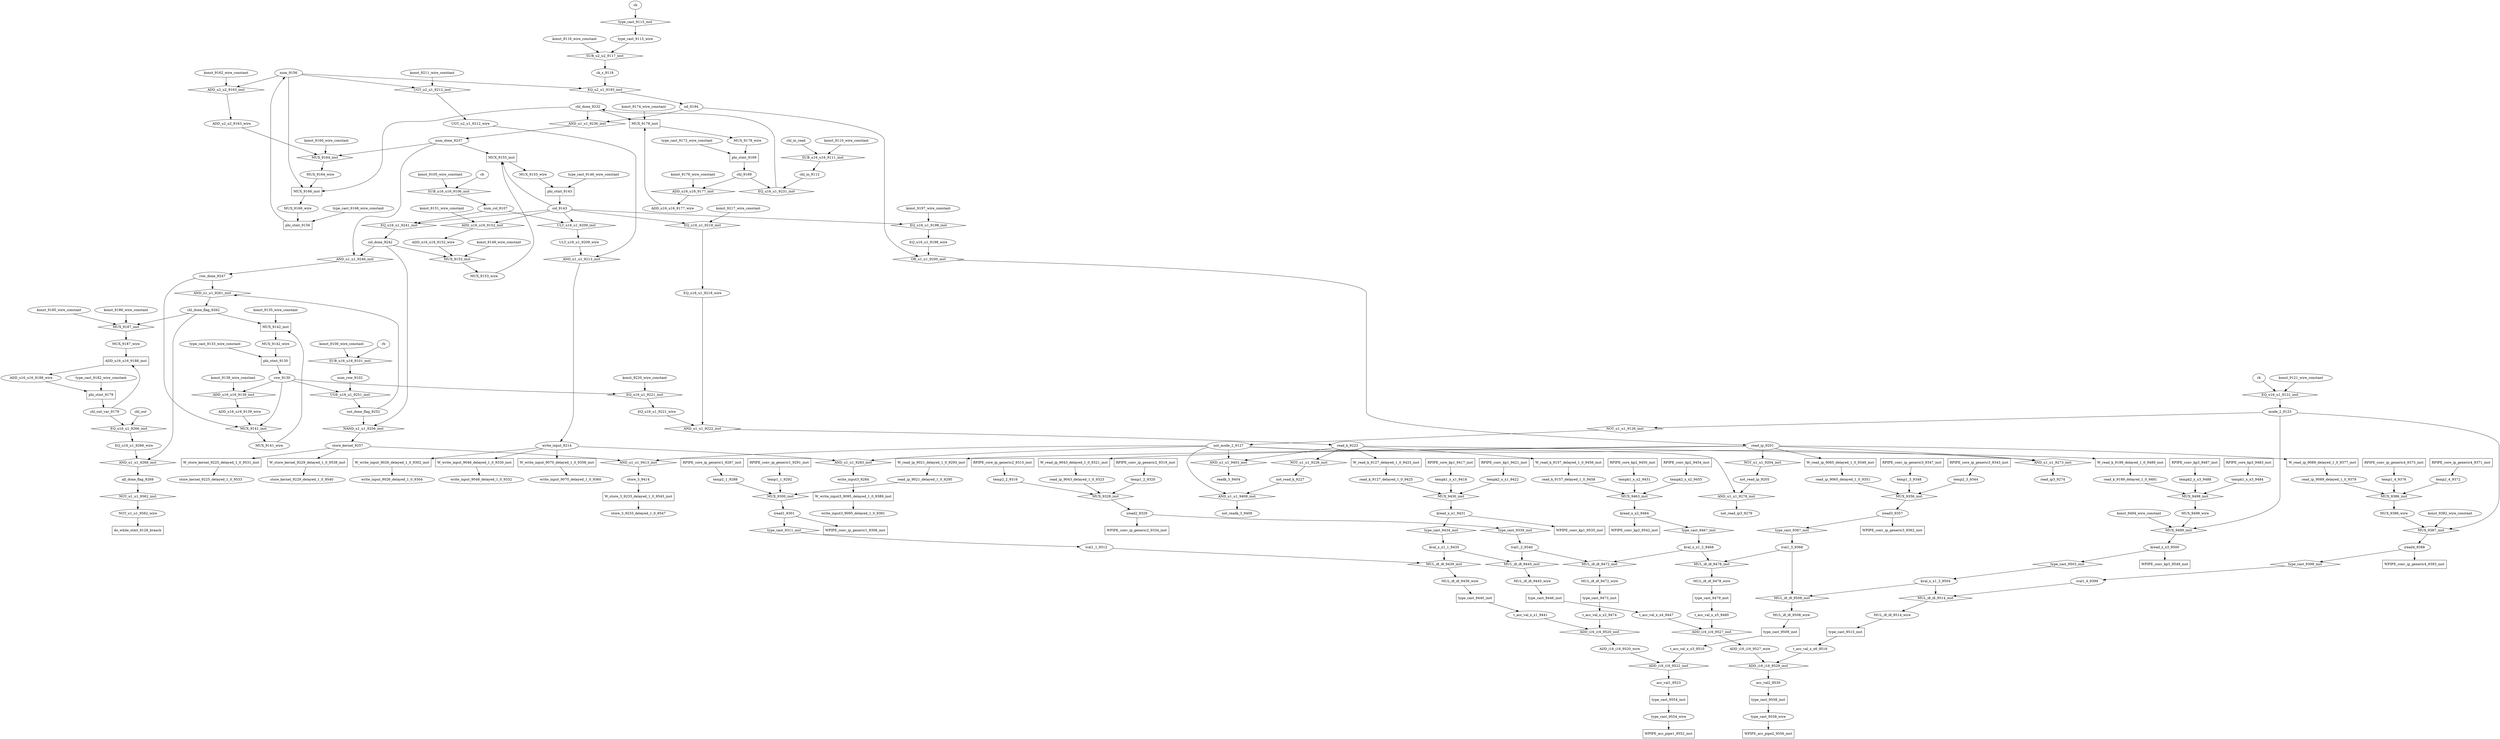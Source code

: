 digraph data_path {
  ADD_i16_i16_9520_wire [shape=ellipse];
  ADD_i16_i16_9527_wire [shape=ellipse];
  ADD_u16_u16_9139_wire [shape=ellipse];
  ADD_u16_u16_9152_wire [shape=ellipse];
  ADD_u16_u16_9177_wire [shape=ellipse];
  ADD_u16_u16_9188_wire [shape=ellipse];
  ADD_u2_u2_9163_wire [shape=ellipse];
  EQ_u16_u1_9198_wire [shape=ellipse];
  EQ_u16_u1_9218_wire [shape=ellipse];
  EQ_u16_u1_9221_wire [shape=ellipse];
  EQ_u16_u1_9266_wire [shape=ellipse];
  MUL_i8_i8_9439_wire [shape=ellipse];
  MUL_i8_i8_9445_wire [shape=ellipse];
  MUL_i8_i8_9472_wire [shape=ellipse];
  MUL_i8_i8_9478_wire [shape=ellipse];
  MUL_i8_i8_9508_wire [shape=ellipse];
  MUL_i8_i8_9514_wire [shape=ellipse];
  MUX_9141_wire [shape=ellipse];
  MUX_9142_wire [shape=ellipse];
  MUX_9153_wire [shape=ellipse];
  MUX_9155_wire [shape=ellipse];
  MUX_9164_wire [shape=ellipse];
  MUX_9166_wire [shape=ellipse];
  MUX_9178_wire [shape=ellipse];
  MUX_9187_wire [shape=ellipse];
  MUX_9386_wire [shape=ellipse];
  MUX_9498_wire [shape=ellipse];
  NOT_u1_u1_9562_wire [shape=ellipse];
  UGT_u2_u1_9212_wire [shape=ellipse];
  ULT_u16_u1_9209_wire [shape=ellipse];
  acc_val1_9523 [shape=ellipse];
  acc_val2_9530 [shape=ellipse];
  all_done_flag_9269 [shape=ellipse];
  chl_9169 [shape=ellipse];
  chl_done_9232 [shape=ellipse];
  chl_done_flag_9262 [shape=ellipse];
  chl_in_9112 [shape=ellipse];
  chl_out_var_9179 [shape=ellipse];
  ck_s_9118 [shape=ellipse];
  col_9143 [shape=ellipse];
  col_done_9242 [shape=ellipse];
  iread1_9301 [shape=ellipse];
  iread2_9329 [shape=ellipse];
  iread3_9357 [shape=ellipse];
  iread4_9388 [shape=ellipse];
  ival1_1_9312 [shape=ellipse];
  ival1_2_9340 [shape=ellipse];
  ival1_3_9368 [shape=ellipse];
  ival1_4_9399 [shape=ellipse];
  konst_9100_wire_constant [shape=ellipse];
  konst_9105_wire_constant [shape=ellipse];
  konst_9110_wire_constant [shape=ellipse];
  konst_9116_wire_constant [shape=ellipse];
  konst_9121_wire_constant [shape=ellipse];
  konst_9135_wire_constant [shape=ellipse];
  konst_9138_wire_constant [shape=ellipse];
  konst_9149_wire_constant [shape=ellipse];
  konst_9151_wire_constant [shape=ellipse];
  konst_9160_wire_constant [shape=ellipse];
  konst_9162_wire_constant [shape=ellipse];
  konst_9174_wire_constant [shape=ellipse];
  konst_9176_wire_constant [shape=ellipse];
  konst_9185_wire_constant [shape=ellipse];
  konst_9186_wire_constant [shape=ellipse];
  konst_9197_wire_constant [shape=ellipse];
  konst_9211_wire_constant [shape=ellipse];
  konst_9217_wire_constant [shape=ellipse];
  konst_9220_wire_constant [shape=ellipse];
  konst_9382_wire_constant [shape=ellipse];
  konst_9494_wire_constant [shape=ellipse];
  kread_x_x1_9431 [shape=ellipse];
  kread_x_x2_9464 [shape=ellipse];
  kread_x_x3_9500 [shape=ellipse];
  kval_x_x1_1_9435 [shape=ellipse];
  kval_x_x1_2_9468 [shape=ellipse];
  kval_x_x1_3_9504 [shape=ellipse];
  mode_2_9123 [shape=ellipse];
  nd_9194 [shape=ellipse];
  not_mode_2_9127 [shape=ellipse];
  not_read_ip3_9279 [shape=ellipse];
  not_read_ip_9205 [shape=ellipse];
  not_read_k_9227 [shape=ellipse];
  not_readk_3_9409 [shape=ellipse];
  num_9156 [shape=ellipse];
  num_col_9107 [shape=ellipse];
  num_done_9237 [shape=ellipse];
  num_row_9102 [shape=ellipse];
  out_done_flag_9252 [shape=ellipse];
  read_ip3_9274 [shape=ellipse];
  read_ip_9021_delayed_1_0_9295 [shape=ellipse];
  read_ip_9043_delayed_1_0_9323 [shape=ellipse];
  read_ip_9065_delayed_1_0_9351 [shape=ellipse];
  read_ip_9089_delayed_1_0_9379 [shape=ellipse];
  read_ip_9201 [shape=ellipse];
  read_k_9127_delayed_1_0_9425 [shape=ellipse];
  read_k_9157_delayed_1_0_9458 [shape=ellipse];
  read_k_9189_delayed_1_0_9491 [shape=ellipse];
  read_k_9223 [shape=ellipse];
  readk_3_9404 [shape=ellipse];
  row_9130 [shape=ellipse];
  row_done_9247 [shape=ellipse];
  store_3_9233_delayed_1_0_9547 [shape=ellipse];
  store_3_9414 [shape=ellipse];
  store_kernel_9225_delayed_1_0_9533 [shape=ellipse];
  store_kernel_9229_delayed_1_0_9540 [shape=ellipse];
  store_kernel_9257 [shape=ellipse];
  t_acc_val_x_x1_9441 [shape=ellipse];
  t_acc_val_x_x2_9474 [shape=ellipse];
  t_acc_val_x_x3_9510 [shape=ellipse];
  t_acc_val_x_x4_9447 [shape=ellipse];
  t_acc_val_x_x5_9480 [shape=ellipse];
  t_acc_val_x_x6_9516 [shape=ellipse];
  temp1_1_9292 [shape=ellipse];
  temp1_2_9320 [shape=ellipse];
  temp1_3_9348 [shape=ellipse];
  temp1_4_9376 [shape=ellipse];
  temp2_1_9288 [shape=ellipse];
  temp2_2_9316 [shape=ellipse];
  temp2_3_9344 [shape=ellipse];
  temp2_4_9372 [shape=ellipse];
  tempk1_x_x1_9418 [shape=ellipse];
  tempk1_x_x2_9451 [shape=ellipse];
  tempk1_x_x3_9484 [shape=ellipse];
  tempk2_x_x1_9422 [shape=ellipse];
  tempk2_x_x2_9455 [shape=ellipse];
  tempk2_x_x3_9488 [shape=ellipse];
  type_cast_9115_wire [shape=ellipse];
  type_cast_9133_wire_constant [shape=ellipse];
  type_cast_9146_wire_constant [shape=ellipse];
  type_cast_9168_wire_constant [shape=ellipse];
  type_cast_9172_wire_constant [shape=ellipse];
  type_cast_9182_wire_constant [shape=ellipse];
  type_cast_9554_wire [shape=ellipse];
  type_cast_9558_wire [shape=ellipse];
  write_input3_9095_delayed_1_0_9391 [shape=ellipse];
  write_input3_9284 [shape=ellipse];
  write_input_9026_delayed_1_0_9304 [shape=ellipse];
  write_input_9048_delayed_1_0_9332 [shape=ellipse];
  write_input_9070_delayed_1_0_9360 [shape=ellipse];
  write_input_9214 [shape=ellipse];
  ADD_i16_i16_9520_inst [shape=diamond];
t_acc_val_x_x1_9441  -> ADD_i16_i16_9520_inst;
t_acc_val_x_x2_9474  -> ADD_i16_i16_9520_inst;
ADD_i16_i16_9520_inst -> ADD_i16_i16_9520_wire;
  ADD_i16_i16_9522_inst [shape=diamond];
ADD_i16_i16_9520_wire  -> ADD_i16_i16_9522_inst;
t_acc_val_x_x3_9510  -> ADD_i16_i16_9522_inst;
ADD_i16_i16_9522_inst -> acc_val1_9523;
  ADD_i16_i16_9527_inst [shape=diamond];
t_acc_val_x_x4_9447  -> ADD_i16_i16_9527_inst;
t_acc_val_x_x5_9480  -> ADD_i16_i16_9527_inst;
ADD_i16_i16_9527_inst -> ADD_i16_i16_9527_wire;
  ADD_i16_i16_9529_inst [shape=diamond];
ADD_i16_i16_9527_wire  -> ADD_i16_i16_9529_inst;
t_acc_val_x_x6_9516  -> ADD_i16_i16_9529_inst;
ADD_i16_i16_9529_inst -> acc_val2_9530;
  ADD_u16_u16_9139_inst [shape=diamond];
row_9130  -> ADD_u16_u16_9139_inst;
konst_9138_wire_constant  -> ADD_u16_u16_9139_inst;
ADD_u16_u16_9139_inst -> ADD_u16_u16_9139_wire;
  ADD_u16_u16_9152_inst [shape=diamond];
col_9143  -> ADD_u16_u16_9152_inst;
konst_9151_wire_constant  -> ADD_u16_u16_9152_inst;
ADD_u16_u16_9152_inst -> ADD_u16_u16_9152_wire;
  ADD_u16_u16_9177_inst [shape=diamond];
chl_9169  -> ADD_u16_u16_9177_inst;
konst_9176_wire_constant  -> ADD_u16_u16_9177_inst;
ADD_u16_u16_9177_inst -> ADD_u16_u16_9177_wire;
  ADD_u16_u16_9188_inst [shape=rectangle];
chl_out_var_9179  -> ADD_u16_u16_9188_inst;
MUX_9187_wire  -> ADD_u16_u16_9188_inst;
ADD_u16_u16_9188_inst -> ADD_u16_u16_9188_wire;
  ADD_u2_u2_9163_inst [shape=diamond];
num_9156  -> ADD_u2_u2_9163_inst;
konst_9162_wire_constant  -> ADD_u2_u2_9163_inst;
ADD_u2_u2_9163_inst -> ADD_u2_u2_9163_wire;
  AND_u1_u1_9213_inst [shape=diamond];
ULT_u16_u1_9209_wire  -> AND_u1_u1_9213_inst;
UGT_u2_u1_9212_wire  -> AND_u1_u1_9213_inst;
AND_u1_u1_9213_inst -> write_input_9214;
  AND_u1_u1_9222_inst [shape=diamond];
EQ_u16_u1_9218_wire  -> AND_u1_u1_9222_inst;
EQ_u16_u1_9221_wire  -> AND_u1_u1_9222_inst;
AND_u1_u1_9222_inst -> read_k_9223;
  AND_u1_u1_9236_inst [shape=diamond];
nd_9194  -> AND_u1_u1_9236_inst;
chl_done_9232  -> AND_u1_u1_9236_inst;
AND_u1_u1_9236_inst -> num_done_9237;
  AND_u1_u1_9246_inst [shape=diamond];
col_done_9242  -> AND_u1_u1_9246_inst;
num_done_9237  -> AND_u1_u1_9246_inst;
AND_u1_u1_9246_inst -> row_done_9247;
  AND_u1_u1_9261_inst [shape=diamond];
out_done_flag_9252  -> AND_u1_u1_9261_inst;
row_done_9247  -> AND_u1_u1_9261_inst;
AND_u1_u1_9261_inst -> chl_done_flag_9262;
  AND_u1_u1_9268_inst [shape=diamond];
EQ_u16_u1_9266_wire  -> AND_u1_u1_9268_inst;
chl_done_flag_9262  -> AND_u1_u1_9268_inst;
AND_u1_u1_9268_inst -> all_done_flag_9269;
  AND_u1_u1_9273_inst [shape=diamond];
not_mode_2_9127  -> AND_u1_u1_9273_inst;
read_ip_9201  -> AND_u1_u1_9273_inst;
AND_u1_u1_9273_inst -> read_ip3_9274;
  AND_u1_u1_9278_inst [shape=diamond];
not_mode_2_9127  -> AND_u1_u1_9278_inst;
not_read_ip_9205  -> AND_u1_u1_9278_inst;
AND_u1_u1_9278_inst -> not_read_ip3_9279;
  AND_u1_u1_9283_inst [shape=diamond];
write_input_9214  -> AND_u1_u1_9283_inst;
not_mode_2_9127  -> AND_u1_u1_9283_inst;
AND_u1_u1_9283_inst -> write_input3_9284;
  AND_u1_u1_9403_inst [shape=diamond];
read_k_9223  -> AND_u1_u1_9403_inst;
not_mode_2_9127  -> AND_u1_u1_9403_inst;
AND_u1_u1_9403_inst -> readk_3_9404;
  AND_u1_u1_9408_inst [shape=diamond];
not_read_k_9227  -> AND_u1_u1_9408_inst;
not_mode_2_9127  -> AND_u1_u1_9408_inst;
AND_u1_u1_9408_inst -> not_readk_3_9409;
  AND_u1_u1_9413_inst [shape=diamond];
store_kernel_9257  -> AND_u1_u1_9413_inst;
not_mode_2_9127  -> AND_u1_u1_9413_inst;
AND_u1_u1_9413_inst -> store_3_9414;
  EQ_u16_u1_9122_inst [shape=diamond];
rk  -> EQ_u16_u1_9122_inst;
konst_9121_wire_constant  -> EQ_u16_u1_9122_inst;
EQ_u16_u1_9122_inst -> mode_2_9123;
  EQ_u16_u1_9198_inst [shape=diamond];
col_9143  -> EQ_u16_u1_9198_inst;
konst_9197_wire_constant  -> EQ_u16_u1_9198_inst;
EQ_u16_u1_9198_inst -> EQ_u16_u1_9198_wire;
  EQ_u16_u1_9218_inst [shape=diamond];
col_9143  -> EQ_u16_u1_9218_inst;
konst_9217_wire_constant  -> EQ_u16_u1_9218_inst;
EQ_u16_u1_9218_inst -> EQ_u16_u1_9218_wire;
  EQ_u16_u1_9221_inst [shape=diamond];
row_9130  -> EQ_u16_u1_9221_inst;
konst_9220_wire_constant  -> EQ_u16_u1_9221_inst;
EQ_u16_u1_9221_inst -> EQ_u16_u1_9221_wire;
  EQ_u16_u1_9231_inst [shape=diamond];
chl_9169  -> EQ_u16_u1_9231_inst;
chl_in_9112  -> EQ_u16_u1_9231_inst;
EQ_u16_u1_9231_inst -> chl_done_9232;
  EQ_u16_u1_9241_inst [shape=diamond];
col_9143  -> EQ_u16_u1_9241_inst;
num_col_9107  -> EQ_u16_u1_9241_inst;
EQ_u16_u1_9241_inst -> col_done_9242;
  EQ_u16_u1_9266_inst [shape=diamond];
chl_out_var_9179  -> EQ_u16_u1_9266_inst;
chl_out  -> EQ_u16_u1_9266_inst;
EQ_u16_u1_9266_inst -> EQ_u16_u1_9266_wire;
  EQ_u2_u1_9193_inst [shape=diamond];
num_9156  -> EQ_u2_u1_9193_inst;
ck_s_9118  -> EQ_u2_u1_9193_inst;
EQ_u2_u1_9193_inst -> nd_9194;
  MUL_i8_i8_9439_inst [shape=diamond];
kval_x_x1_1_9435  -> MUL_i8_i8_9439_inst;
ival1_1_9312  -> MUL_i8_i8_9439_inst;
MUL_i8_i8_9439_inst -> MUL_i8_i8_9439_wire;
  MUL_i8_i8_9445_inst [shape=diamond];
kval_x_x1_1_9435  -> MUL_i8_i8_9445_inst;
ival1_2_9340  -> MUL_i8_i8_9445_inst;
MUL_i8_i8_9445_inst -> MUL_i8_i8_9445_wire;
  MUL_i8_i8_9472_inst [shape=diamond];
kval_x_x1_2_9468  -> MUL_i8_i8_9472_inst;
ival1_2_9340  -> MUL_i8_i8_9472_inst;
MUL_i8_i8_9472_inst -> MUL_i8_i8_9472_wire;
  MUL_i8_i8_9478_inst [shape=diamond];
kval_x_x1_2_9468  -> MUL_i8_i8_9478_inst;
ival1_3_9368  -> MUL_i8_i8_9478_inst;
MUL_i8_i8_9478_inst -> MUL_i8_i8_9478_wire;
  MUL_i8_i8_9508_inst [shape=diamond];
kval_x_x1_3_9504  -> MUL_i8_i8_9508_inst;
ival1_3_9368  -> MUL_i8_i8_9508_inst;
MUL_i8_i8_9508_inst -> MUL_i8_i8_9508_wire;
  MUL_i8_i8_9514_inst [shape=diamond];
kval_x_x1_3_9504  -> MUL_i8_i8_9514_inst;
ival1_4_9399  -> MUL_i8_i8_9514_inst;
MUL_i8_i8_9514_inst -> MUL_i8_i8_9514_wire;
  MUX_9141_inst [shape=diamond];
row_done_9247  -> MUX_9141_inst;
ADD_u16_u16_9139_wire  -> MUX_9141_inst;
row_9130  -> MUX_9141_inst;
MUX_9141_inst -> MUX_9141_wire;
  MUX_9142_inst [shape=rectangle];
chl_done_flag_9262  -> MUX_9142_inst;
konst_9135_wire_constant  -> MUX_9142_inst;
MUX_9141_wire  -> MUX_9142_inst;
MUX_9142_inst -> MUX_9142_wire;
  MUX_9153_inst [shape=diamond];
col_done_9242  -> MUX_9153_inst;
konst_9149_wire_constant  -> MUX_9153_inst;
ADD_u16_u16_9152_wire  -> MUX_9153_inst;
MUX_9153_inst -> MUX_9153_wire;
  MUX_9155_inst [shape=rectangle];
num_done_9237  -> MUX_9155_inst;
MUX_9153_wire  -> MUX_9155_inst;
col_9143  -> MUX_9155_inst;
MUX_9155_inst -> MUX_9155_wire;
  MUX_9164_inst [shape=diamond];
num_done_9237  -> MUX_9164_inst;
konst_9160_wire_constant  -> MUX_9164_inst;
ADD_u2_u2_9163_wire  -> MUX_9164_inst;
MUX_9164_inst -> MUX_9164_wire;
  MUX_9166_inst [shape=rectangle];
chl_done_9232  -> MUX_9166_inst;
MUX_9164_wire  -> MUX_9166_inst;
num_9156  -> MUX_9166_inst;
MUX_9166_inst -> MUX_9166_wire;
  MUX_9178_inst [shape=rectangle];
chl_done_9232  -> MUX_9178_inst;
konst_9174_wire_constant  -> MUX_9178_inst;
ADD_u16_u16_9177_wire  -> MUX_9178_inst;
MUX_9178_inst -> MUX_9178_wire;
  MUX_9187_inst [shape=diamond];
chl_done_flag_9262  -> MUX_9187_inst;
konst_9185_wire_constant  -> MUX_9187_inst;
konst_9186_wire_constant  -> MUX_9187_inst;
MUX_9187_inst -> MUX_9187_wire;
  MUX_9300_inst [shape=diamond];
read_ip_9021_delayed_1_0_9295  -> MUX_9300_inst;
temp2_1_9288  -> MUX_9300_inst;
temp1_1_9292  -> MUX_9300_inst;
MUX_9300_inst -> iread1_9301;
  MUX_9328_inst [shape=diamond];
read_ip_9043_delayed_1_0_9323  -> MUX_9328_inst;
temp2_2_9316  -> MUX_9328_inst;
temp1_2_9320  -> MUX_9328_inst;
MUX_9328_inst -> iread2_9329;
  MUX_9356_inst [shape=diamond];
read_ip_9065_delayed_1_0_9351  -> MUX_9356_inst;
temp2_3_9344  -> MUX_9356_inst;
temp1_3_9348  -> MUX_9356_inst;
MUX_9356_inst -> iread3_9357;
  MUX_9386_inst [shape=diamond];
read_ip_9089_delayed_1_0_9379  -> MUX_9386_inst;
temp2_4_9372  -> MUX_9386_inst;
temp1_4_9376  -> MUX_9386_inst;
MUX_9386_inst -> MUX_9386_wire;
  MUX_9387_inst [shape=diamond];
mode_2_9123  -> MUX_9387_inst;
konst_9382_wire_constant  -> MUX_9387_inst;
MUX_9386_wire  -> MUX_9387_inst;
MUX_9387_inst -> iread4_9388;
  MUX_9430_inst [shape=diamond];
read_k_9127_delayed_1_0_9425  -> MUX_9430_inst;
tempk1_x_x1_9418  -> MUX_9430_inst;
tempk2_x_x1_9422  -> MUX_9430_inst;
MUX_9430_inst -> kread_x_x1_9431;
  MUX_9463_inst [shape=diamond];
read_k_9157_delayed_1_0_9458  -> MUX_9463_inst;
tempk1_x_x2_9451  -> MUX_9463_inst;
tempk2_x_x2_9455  -> MUX_9463_inst;
MUX_9463_inst -> kread_x_x2_9464;
  MUX_9498_inst [shape=diamond];
read_k_9189_delayed_1_0_9491  -> MUX_9498_inst;
tempk1_x_x3_9484  -> MUX_9498_inst;
tempk2_x_x3_9488  -> MUX_9498_inst;
MUX_9498_inst -> MUX_9498_wire;
  MUX_9499_inst [shape=diamond];
mode_2_9123  -> MUX_9499_inst;
konst_9494_wire_constant  -> MUX_9499_inst;
MUX_9498_wire  -> MUX_9499_inst;
MUX_9499_inst -> kread_x_x3_9500;
  NAND_u1_u1_9256_inst [shape=diamond];
out_done_flag_9252  -> NAND_u1_u1_9256_inst;
col_done_9242  -> NAND_u1_u1_9256_inst;
NAND_u1_u1_9256_inst -> store_kernel_9257;
  NOT_u1_u1_9126_inst [shape=diamond];
mode_2_9123  -> NOT_u1_u1_9126_inst;
NOT_u1_u1_9126_inst -> not_mode_2_9127;
  NOT_u1_u1_9204_inst [shape=diamond];
read_ip_9201  -> NOT_u1_u1_9204_inst;
NOT_u1_u1_9204_inst -> not_read_ip_9205;
  NOT_u1_u1_9226_inst [shape=diamond];
read_k_9223  -> NOT_u1_u1_9226_inst;
NOT_u1_u1_9226_inst -> not_read_k_9227;
  NOT_u1_u1_9562_inst [shape=diamond];
all_done_flag_9269  -> NOT_u1_u1_9562_inst;
NOT_u1_u1_9562_inst -> NOT_u1_u1_9562_wire;
  OR_u1_u1_9200_inst [shape=diamond];
EQ_u16_u1_9198_wire  -> OR_u1_u1_9200_inst;
nd_9194  -> OR_u1_u1_9200_inst;
OR_u1_u1_9200_inst -> read_ip_9201;
  RPIPE_conv_ip_generic1_9291_inst [shape=rectangle];
RPIPE_conv_ip_generic1_9291_inst -> temp1_1_9292;
  RPIPE_conv_ip_generic2_9319_inst [shape=rectangle];
RPIPE_conv_ip_generic2_9319_inst -> temp1_2_9320;
  RPIPE_conv_ip_generic3_9347_inst [shape=rectangle];
RPIPE_conv_ip_generic3_9347_inst -> temp1_3_9348;
  RPIPE_conv_ip_generic4_9375_inst [shape=rectangle];
RPIPE_conv_ip_generic4_9375_inst -> temp1_4_9376;
  RPIPE_conv_kp1_9421_inst [shape=rectangle];
RPIPE_conv_kp1_9421_inst -> tempk2_x_x1_9422;
  RPIPE_conv_kp2_9454_inst [shape=rectangle];
RPIPE_conv_kp2_9454_inst -> tempk2_x_x2_9455;
  RPIPE_conv_kp3_9487_inst [shape=rectangle];
RPIPE_conv_kp3_9487_inst -> tempk2_x_x3_9488;
  RPIPE_core_ip_generic1_9287_inst [shape=rectangle];
RPIPE_core_ip_generic1_9287_inst -> temp2_1_9288;
  RPIPE_core_ip_generic2_9315_inst [shape=rectangle];
RPIPE_core_ip_generic2_9315_inst -> temp2_2_9316;
  RPIPE_core_ip_generic3_9343_inst [shape=rectangle];
RPIPE_core_ip_generic3_9343_inst -> temp2_3_9344;
  RPIPE_core_ip_generic4_9371_inst [shape=rectangle];
RPIPE_core_ip_generic4_9371_inst -> temp2_4_9372;
  RPIPE_core_kp1_9417_inst [shape=rectangle];
RPIPE_core_kp1_9417_inst -> tempk1_x_x1_9418;
  RPIPE_core_kp2_9450_inst [shape=rectangle];
RPIPE_core_kp2_9450_inst -> tempk1_x_x2_9451;
  RPIPE_core_kp3_9483_inst [shape=rectangle];
RPIPE_core_kp3_9483_inst -> tempk1_x_x3_9484;
  SUB_u16_u16_9101_inst [shape=diamond];
rb  -> SUB_u16_u16_9101_inst;
konst_9100_wire_constant  -> SUB_u16_u16_9101_inst;
SUB_u16_u16_9101_inst -> num_row_9102;
  SUB_u16_u16_9106_inst [shape=diamond];
cb  -> SUB_u16_u16_9106_inst;
konst_9105_wire_constant  -> SUB_u16_u16_9106_inst;
SUB_u16_u16_9106_inst -> num_col_9107;
  SUB_u16_u16_9111_inst [shape=diamond];
chl_in_read  -> SUB_u16_u16_9111_inst;
konst_9110_wire_constant  -> SUB_u16_u16_9111_inst;
SUB_u16_u16_9111_inst -> chl_in_9112;
  SUB_u2_u2_9117_inst [shape=diamond];
type_cast_9115_wire  -> SUB_u2_u2_9117_inst;
konst_9116_wire_constant  -> SUB_u2_u2_9117_inst;
SUB_u2_u2_9117_inst -> ck_s_9118;
  UGE_u16_u1_9251_inst [shape=diamond];
row_9130  -> UGE_u16_u1_9251_inst;
num_row_9102  -> UGE_u16_u1_9251_inst;
UGE_u16_u1_9251_inst -> out_done_flag_9252;
  UGT_u2_u1_9212_inst [shape=diamond];
num_9156  -> UGT_u2_u1_9212_inst;
konst_9211_wire_constant  -> UGT_u2_u1_9212_inst;
UGT_u2_u1_9212_inst -> UGT_u2_u1_9212_wire;
  ULT_u16_u1_9209_inst [shape=diamond];
col_9143  -> ULT_u16_u1_9209_inst;
num_col_9107  -> ULT_u16_u1_9209_inst;
ULT_u16_u1_9209_inst -> ULT_u16_u1_9209_wire;
  WPIPE_acc_pipe1_9552_inst [shape=rectangle];
type_cast_9554_wire  -> WPIPE_acc_pipe1_9552_inst;
  WPIPE_acc_pipe2_9556_inst [shape=rectangle];
type_cast_9558_wire  -> WPIPE_acc_pipe2_9556_inst;
  WPIPE_conv_ip_generic1_9306_inst [shape=rectangle];
iread1_9301  -> WPIPE_conv_ip_generic1_9306_inst;
  WPIPE_conv_ip_generic2_9334_inst [shape=rectangle];
iread2_9329  -> WPIPE_conv_ip_generic2_9334_inst;
  WPIPE_conv_ip_generic3_9362_inst [shape=rectangle];
iread3_9357  -> WPIPE_conv_ip_generic3_9362_inst;
  WPIPE_conv_ip_generic4_9393_inst [shape=rectangle];
iread4_9388  -> WPIPE_conv_ip_generic4_9393_inst;
  WPIPE_conv_kp1_9535_inst [shape=rectangle];
kread_x_x1_9431  -> WPIPE_conv_kp1_9535_inst;
  WPIPE_conv_kp2_9542_inst [shape=rectangle];
kread_x_x2_9464  -> WPIPE_conv_kp2_9542_inst;
  WPIPE_conv_kp3_9549_inst [shape=rectangle];
kread_x_x3_9500  -> WPIPE_conv_kp3_9549_inst;
  W_read_ip_9021_delayed_1_0_9293_inst [shape=rectangle];
read_ip_9201  -> W_read_ip_9021_delayed_1_0_9293_inst;
W_read_ip_9021_delayed_1_0_9293_inst -> read_ip_9021_delayed_1_0_9295;
  W_read_ip_9043_delayed_1_0_9321_inst [shape=rectangle];
read_ip_9201  -> W_read_ip_9043_delayed_1_0_9321_inst;
W_read_ip_9043_delayed_1_0_9321_inst -> read_ip_9043_delayed_1_0_9323;
  W_read_ip_9065_delayed_1_0_9349_inst [shape=rectangle];
read_ip_9201  -> W_read_ip_9065_delayed_1_0_9349_inst;
W_read_ip_9065_delayed_1_0_9349_inst -> read_ip_9065_delayed_1_0_9351;
  W_read_ip_9089_delayed_1_0_9377_inst [shape=rectangle];
read_ip_9201  -> W_read_ip_9089_delayed_1_0_9377_inst;
W_read_ip_9089_delayed_1_0_9377_inst -> read_ip_9089_delayed_1_0_9379;
  W_read_k_9127_delayed_1_0_9423_inst [shape=rectangle];
read_k_9223  -> W_read_k_9127_delayed_1_0_9423_inst;
W_read_k_9127_delayed_1_0_9423_inst -> read_k_9127_delayed_1_0_9425;
  W_read_k_9157_delayed_1_0_9456_inst [shape=rectangle];
read_k_9223  -> W_read_k_9157_delayed_1_0_9456_inst;
W_read_k_9157_delayed_1_0_9456_inst -> read_k_9157_delayed_1_0_9458;
  W_read_k_9189_delayed_1_0_9489_inst [shape=rectangle];
read_k_9223  -> W_read_k_9189_delayed_1_0_9489_inst;
W_read_k_9189_delayed_1_0_9489_inst -> read_k_9189_delayed_1_0_9491;
  W_store_3_9233_delayed_1_0_9545_inst [shape=rectangle];
store_3_9414  -> W_store_3_9233_delayed_1_0_9545_inst;
W_store_3_9233_delayed_1_0_9545_inst -> store_3_9233_delayed_1_0_9547;
  W_store_kernel_9225_delayed_1_0_9531_inst [shape=rectangle];
store_kernel_9257  -> W_store_kernel_9225_delayed_1_0_9531_inst;
W_store_kernel_9225_delayed_1_0_9531_inst -> store_kernel_9225_delayed_1_0_9533;
  W_store_kernel_9229_delayed_1_0_9538_inst [shape=rectangle];
store_kernel_9257  -> W_store_kernel_9229_delayed_1_0_9538_inst;
W_store_kernel_9229_delayed_1_0_9538_inst -> store_kernel_9229_delayed_1_0_9540;
  W_write_input3_9095_delayed_1_0_9389_inst [shape=rectangle];
write_input3_9284  -> W_write_input3_9095_delayed_1_0_9389_inst;
W_write_input3_9095_delayed_1_0_9389_inst -> write_input3_9095_delayed_1_0_9391;
  W_write_input_9026_delayed_1_0_9302_inst [shape=rectangle];
write_input_9214  -> W_write_input_9026_delayed_1_0_9302_inst;
W_write_input_9026_delayed_1_0_9302_inst -> write_input_9026_delayed_1_0_9304;
  W_write_input_9048_delayed_1_0_9330_inst [shape=rectangle];
write_input_9214  -> W_write_input_9048_delayed_1_0_9330_inst;
W_write_input_9048_delayed_1_0_9330_inst -> write_input_9048_delayed_1_0_9332;
  W_write_input_9070_delayed_1_0_9358_inst [shape=rectangle];
write_input_9214  -> W_write_input_9070_delayed_1_0_9358_inst;
W_write_input_9070_delayed_1_0_9358_inst -> write_input_9070_delayed_1_0_9360;
  do_while_stmt_9128_branch [shape=rectangle];
NOT_u1_u1_9562_wire  -> do_while_stmt_9128_branch;
  phi_stmt_9130 [shape=rectangle];
type_cast_9133_wire_constant  -> phi_stmt_9130;
MUX_9142_wire  -> phi_stmt_9130;
phi_stmt_9130 -> row_9130;
  phi_stmt_9143 [shape=rectangle];
type_cast_9146_wire_constant  -> phi_stmt_9143;
MUX_9155_wire  -> phi_stmt_9143;
phi_stmt_9143 -> col_9143;
  phi_stmt_9156 [shape=rectangle];
MUX_9166_wire  -> phi_stmt_9156;
type_cast_9168_wire_constant  -> phi_stmt_9156;
phi_stmt_9156 -> num_9156;
  phi_stmt_9169 [shape=rectangle];
type_cast_9172_wire_constant  -> phi_stmt_9169;
MUX_9178_wire  -> phi_stmt_9169;
phi_stmt_9169 -> chl_9169;
  phi_stmt_9179 [shape=rectangle];
type_cast_9182_wire_constant  -> phi_stmt_9179;
ADD_u16_u16_9188_wire  -> phi_stmt_9179;
phi_stmt_9179 -> chl_out_var_9179;
  type_cast_9115_inst [shape=diamond];
ck  -> type_cast_9115_inst;
type_cast_9115_inst -> type_cast_9115_wire;
  type_cast_9311_inst [shape=diamond];
iread1_9301  -> type_cast_9311_inst;
type_cast_9311_inst -> ival1_1_9312;
  type_cast_9339_inst [shape=diamond];
iread2_9329  -> type_cast_9339_inst;
type_cast_9339_inst -> ival1_2_9340;
  type_cast_9367_inst [shape=diamond];
iread3_9357  -> type_cast_9367_inst;
type_cast_9367_inst -> ival1_3_9368;
  type_cast_9398_inst [shape=diamond];
iread4_9388  -> type_cast_9398_inst;
type_cast_9398_inst -> ival1_4_9399;
  type_cast_9434_inst [shape=diamond];
kread_x_x1_9431  -> type_cast_9434_inst;
type_cast_9434_inst -> kval_x_x1_1_9435;
  type_cast_9440_inst [shape=rectangle];
MUL_i8_i8_9439_wire  -> type_cast_9440_inst;
type_cast_9440_inst -> t_acc_val_x_x1_9441;
  type_cast_9446_inst [shape=rectangle];
MUL_i8_i8_9445_wire  -> type_cast_9446_inst;
type_cast_9446_inst -> t_acc_val_x_x4_9447;
  type_cast_9467_inst [shape=diamond];
kread_x_x2_9464  -> type_cast_9467_inst;
type_cast_9467_inst -> kval_x_x1_2_9468;
  type_cast_9473_inst [shape=rectangle];
MUL_i8_i8_9472_wire  -> type_cast_9473_inst;
type_cast_9473_inst -> t_acc_val_x_x2_9474;
  type_cast_9479_inst [shape=rectangle];
MUL_i8_i8_9478_wire  -> type_cast_9479_inst;
type_cast_9479_inst -> t_acc_val_x_x5_9480;
  type_cast_9503_inst [shape=diamond];
kread_x_x3_9500  -> type_cast_9503_inst;
type_cast_9503_inst -> kval_x_x1_3_9504;
  type_cast_9509_inst [shape=rectangle];
MUL_i8_i8_9508_wire  -> type_cast_9509_inst;
type_cast_9509_inst -> t_acc_val_x_x3_9510;
  type_cast_9515_inst [shape=rectangle];
MUL_i8_i8_9514_wire  -> type_cast_9515_inst;
type_cast_9515_inst -> t_acc_val_x_x6_9516;
  type_cast_9554_inst [shape=rectangle];
acc_val1_9523  -> type_cast_9554_inst;
type_cast_9554_inst -> type_cast_9554_wire;
  type_cast_9558_inst [shape=rectangle];
acc_val2_9530  -> type_cast_9558_inst;
type_cast_9558_inst -> type_cast_9558_wire;
}
